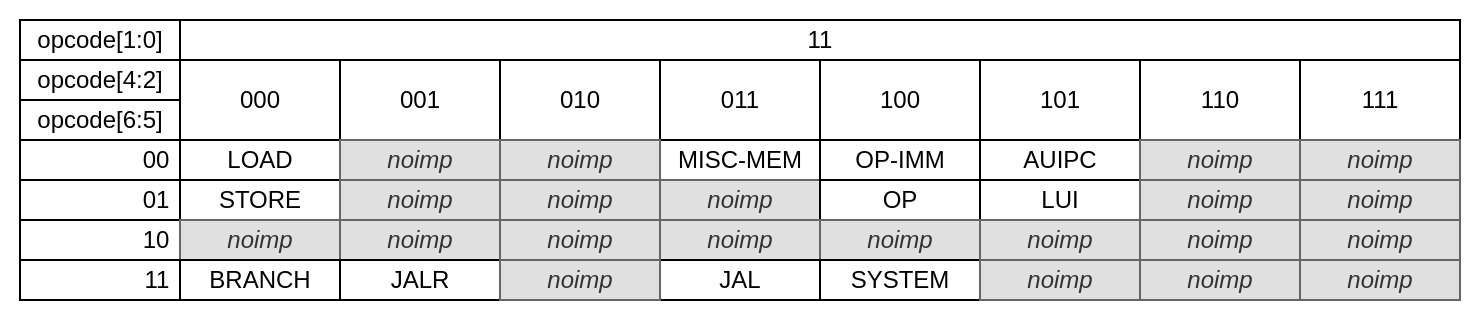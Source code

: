 <mxfile version="24.2.5" type="device">
  <diagram name="Page-1" id="wJRPqE_YHV51wJQ8w2HF">
    <mxGraphModel dx="954" dy="610" grid="1" gridSize="10" guides="1" tooltips="1" connect="1" arrows="1" fold="1" page="1" pageScale="1" pageWidth="827" pageHeight="1169" math="0" shadow="0">
      <root>
        <mxCell id="0" />
        <mxCell id="1" parent="0" />
        <mxCell id="wcgSMwAagyri4-Wud3XH-64" value="" style="rounded=0;whiteSpace=wrap;html=1;strokeColor=none;" parent="1" vertex="1">
          <mxGeometry x="110" y="310" width="740" height="160" as="geometry" />
        </mxCell>
        <mxCell id="wcgSMwAagyri4-Wud3XH-3" value="opcode[1:0]" style="rounded=0;whiteSpace=wrap;html=1;" parent="1" vertex="1">
          <mxGeometry x="120" y="320" width="80" height="20" as="geometry" />
        </mxCell>
        <mxCell id="wcgSMwAagyri4-Wud3XH-4" value="11" style="rounded=0;whiteSpace=wrap;html=1;" parent="1" vertex="1">
          <mxGeometry x="200" y="320" width="640" height="20" as="geometry" />
        </mxCell>
        <mxCell id="wcgSMwAagyri4-Wud3XH-5" value="opcode[4:2]" style="rounded=0;whiteSpace=wrap;html=1;" parent="1" vertex="1">
          <mxGeometry x="120" y="340" width="80" height="20" as="geometry" />
        </mxCell>
        <mxCell id="wcgSMwAagyri4-Wud3XH-6" value="opcode[6:5]" style="rounded=0;whiteSpace=wrap;html=1;" parent="1" vertex="1">
          <mxGeometry x="120" y="360" width="80" height="20" as="geometry" />
        </mxCell>
        <mxCell id="wcgSMwAagyri4-Wud3XH-11" value="000" style="rounded=0;whiteSpace=wrap;html=1;" parent="1" vertex="1">
          <mxGeometry x="200" y="340" width="80" height="40" as="geometry" />
        </mxCell>
        <mxCell id="wcgSMwAagyri4-Wud3XH-21" value="001" style="rounded=0;whiteSpace=wrap;html=1;" parent="1" vertex="1">
          <mxGeometry x="280" y="340" width="80" height="40" as="geometry" />
        </mxCell>
        <mxCell id="wcgSMwAagyri4-Wud3XH-22" value="010" style="rounded=0;whiteSpace=wrap;html=1;" parent="1" vertex="1">
          <mxGeometry x="360" y="340" width="80" height="40" as="geometry" />
        </mxCell>
        <mxCell id="wcgSMwAagyri4-Wud3XH-23" value="011" style="rounded=0;whiteSpace=wrap;html=1;" parent="1" vertex="1">
          <mxGeometry x="440" y="340" width="80" height="40" as="geometry" />
        </mxCell>
        <mxCell id="wcgSMwAagyri4-Wud3XH-24" value="100" style="rounded=0;whiteSpace=wrap;html=1;" parent="1" vertex="1">
          <mxGeometry x="520" y="340" width="80" height="40" as="geometry" />
        </mxCell>
        <mxCell id="wcgSMwAagyri4-Wud3XH-25" value="101" style="rounded=0;whiteSpace=wrap;html=1;" parent="1" vertex="1">
          <mxGeometry x="600" y="340" width="80" height="40" as="geometry" />
        </mxCell>
        <mxCell id="wcgSMwAagyri4-Wud3XH-26" value="110" style="rounded=0;whiteSpace=wrap;html=1;" parent="1" vertex="1">
          <mxGeometry x="680" y="340" width="80" height="40" as="geometry" />
        </mxCell>
        <mxCell id="wcgSMwAagyri4-Wud3XH-27" value="111" style="rounded=0;whiteSpace=wrap;html=1;" parent="1" vertex="1">
          <mxGeometry x="760" y="340" width="80" height="40" as="geometry" />
        </mxCell>
        <mxCell id="wcgSMwAagyri4-Wud3XH-28" value="00&amp;nbsp;" style="rounded=0;whiteSpace=wrap;html=1;align=right;" parent="1" vertex="1">
          <mxGeometry x="120" y="380" width="80" height="20" as="geometry" />
        </mxCell>
        <mxCell id="wcgSMwAagyri4-Wud3XH-29" value="01&amp;nbsp;" style="rounded=0;whiteSpace=wrap;html=1;align=right;" parent="1" vertex="1">
          <mxGeometry x="120" y="400" width="80" height="20" as="geometry" />
        </mxCell>
        <mxCell id="wcgSMwAagyri4-Wud3XH-30" value="10&amp;nbsp;" style="rounded=0;whiteSpace=wrap;html=1;align=right;" parent="1" vertex="1">
          <mxGeometry x="120" y="420" width="80" height="20" as="geometry" />
        </mxCell>
        <mxCell id="wcgSMwAagyri4-Wud3XH-31" value="11&amp;nbsp;" style="rounded=0;whiteSpace=wrap;html=1;align=right;" parent="1" vertex="1">
          <mxGeometry x="120" y="440" width="80" height="20" as="geometry" />
        </mxCell>
        <mxCell id="wcgSMwAagyri4-Wud3XH-32" value="LOAD" style="rounded=0;whiteSpace=wrap;html=1;fontStyle=0" parent="1" vertex="1">
          <mxGeometry x="200" y="380" width="80" height="20" as="geometry" />
        </mxCell>
        <mxCell id="wcgSMwAagyri4-Wud3XH-33" value="noimp" style="rounded=0;whiteSpace=wrap;html=1;fillColor=#E0E0E0;fontColor=#333333;strokeColor=#666666;fontStyle=2" parent="1" vertex="1">
          <mxGeometry x="280" y="380" width="80" height="20" as="geometry" />
        </mxCell>
        <mxCell id="wcgSMwAagyri4-Wud3XH-34" value="MISC-MEM" style="rounded=0;whiteSpace=wrap;html=1;fontStyle=0" parent="1" vertex="1">
          <mxGeometry x="440" y="380" width="80" height="20" as="geometry" />
        </mxCell>
        <mxCell id="wcgSMwAagyri4-Wud3XH-35" value="noimp" style="rounded=0;whiteSpace=wrap;html=1;fillColor=#E0E0E0;fontColor=#333333;strokeColor=#666666;fontStyle=2" parent="1" vertex="1">
          <mxGeometry x="360" y="380" width="80" height="20" as="geometry" />
        </mxCell>
        <mxCell id="wcgSMwAagyri4-Wud3XH-36" value="OP-IMM" style="rounded=0;whiteSpace=wrap;html=1;fontStyle=0" parent="1" vertex="1">
          <mxGeometry x="520" y="380" width="80" height="20" as="geometry" />
        </mxCell>
        <mxCell id="wcgSMwAagyri4-Wud3XH-37" value="AUIPC" style="rounded=0;whiteSpace=wrap;html=1;fontStyle=0" parent="1" vertex="1">
          <mxGeometry x="600" y="380" width="80" height="20" as="geometry" />
        </mxCell>
        <mxCell id="wcgSMwAagyri4-Wud3XH-38" value="noimp" style="rounded=0;whiteSpace=wrap;html=1;fillColor=#E0E0E0;fontColor=#333333;strokeColor=#666666;fontStyle=2" parent="1" vertex="1">
          <mxGeometry x="760" y="380" width="80" height="20" as="geometry" />
        </mxCell>
        <mxCell id="wcgSMwAagyri4-Wud3XH-39" value="noimp" style="rounded=0;whiteSpace=wrap;html=1;fillColor=#E0E0E0;fontColor=#333333;strokeColor=#666666;fontStyle=2" parent="1" vertex="1">
          <mxGeometry x="680" y="380" width="80" height="20" as="geometry" />
        </mxCell>
        <mxCell id="wcgSMwAagyri4-Wud3XH-40" value="STORE" style="rounded=0;whiteSpace=wrap;html=1;fontStyle=0" parent="1" vertex="1">
          <mxGeometry x="200" y="400" width="80" height="20" as="geometry" />
        </mxCell>
        <mxCell id="wcgSMwAagyri4-Wud3XH-41" value="noimp" style="rounded=0;whiteSpace=wrap;html=1;fillColor=#E0E0E0;fontColor=#333333;strokeColor=#666666;fontStyle=2" parent="1" vertex="1">
          <mxGeometry x="280" y="400" width="80" height="20" as="geometry" />
        </mxCell>
        <mxCell id="wcgSMwAagyri4-Wud3XH-42" value="noimp" style="rounded=0;whiteSpace=wrap;html=1;fillColor=#E0E0E0;fontColor=#333333;strokeColor=#666666;fontStyle=2" parent="1" vertex="1">
          <mxGeometry x="440" y="400" width="80" height="20" as="geometry" />
        </mxCell>
        <mxCell id="wcgSMwAagyri4-Wud3XH-43" value="noimp" style="rounded=0;whiteSpace=wrap;html=1;fillColor=#E0E0E0;fontColor=#333333;strokeColor=#666666;fontStyle=2" parent="1" vertex="1">
          <mxGeometry x="360" y="400" width="80" height="20" as="geometry" />
        </mxCell>
        <mxCell id="wcgSMwAagyri4-Wud3XH-44" value="OP" style="rounded=0;whiteSpace=wrap;html=1;fontStyle=0" parent="1" vertex="1">
          <mxGeometry x="520" y="400" width="80" height="20" as="geometry" />
        </mxCell>
        <mxCell id="wcgSMwAagyri4-Wud3XH-45" value="LUI" style="rounded=0;whiteSpace=wrap;html=1;fontStyle=0" parent="1" vertex="1">
          <mxGeometry x="600" y="400" width="80" height="20" as="geometry" />
        </mxCell>
        <mxCell id="wcgSMwAagyri4-Wud3XH-46" value="noimp" style="rounded=0;whiteSpace=wrap;html=1;fillColor=#E0E0E0;fontColor=#333333;strokeColor=#666666;fontStyle=2" parent="1" vertex="1">
          <mxGeometry x="760" y="400" width="80" height="20" as="geometry" />
        </mxCell>
        <mxCell id="wcgSMwAagyri4-Wud3XH-47" value="noimp" style="rounded=0;whiteSpace=wrap;html=1;fillColor=#E0E0E0;fontColor=#333333;strokeColor=#666666;fontStyle=2" parent="1" vertex="1">
          <mxGeometry x="680" y="400" width="80" height="20" as="geometry" />
        </mxCell>
        <mxCell id="wcgSMwAagyri4-Wud3XH-48" value="noimp" style="rounded=0;whiteSpace=wrap;html=1;fillColor=#E0E0E0;fontColor=#333333;strokeColor=#666666;fontStyle=2" parent="1" vertex="1">
          <mxGeometry x="200" y="420" width="80" height="20" as="geometry" />
        </mxCell>
        <mxCell id="wcgSMwAagyri4-Wud3XH-49" value="noimp" style="rounded=0;whiteSpace=wrap;html=1;fillColor=#E0E0E0;fontColor=#333333;strokeColor=#666666;fontStyle=2" parent="1" vertex="1">
          <mxGeometry x="280" y="420" width="80" height="20" as="geometry" />
        </mxCell>
        <mxCell id="wcgSMwAagyri4-Wud3XH-50" value="noimp" style="rounded=0;whiteSpace=wrap;html=1;fillColor=#E0E0E0;fontColor=#333333;strokeColor=#666666;fontStyle=2" parent="1" vertex="1">
          <mxGeometry x="440" y="420" width="80" height="20" as="geometry" />
        </mxCell>
        <mxCell id="wcgSMwAagyri4-Wud3XH-51" value="noimp" style="rounded=0;whiteSpace=wrap;html=1;fillColor=#E0E0E0;fontColor=#333333;strokeColor=#666666;fontStyle=2" parent="1" vertex="1">
          <mxGeometry x="360" y="420" width="80" height="20" as="geometry" />
        </mxCell>
        <mxCell id="wcgSMwAagyri4-Wud3XH-52" value="noimp" style="rounded=0;whiteSpace=wrap;html=1;fillColor=#E0E0E0;fontColor=#333333;strokeColor=#666666;fontStyle=2" parent="1" vertex="1">
          <mxGeometry x="520" y="420" width="80" height="20" as="geometry" />
        </mxCell>
        <mxCell id="wcgSMwAagyri4-Wud3XH-53" value="noimp" style="rounded=0;whiteSpace=wrap;html=1;fillColor=#E0E0E0;fontColor=#333333;strokeColor=#666666;fontStyle=2" parent="1" vertex="1">
          <mxGeometry x="600" y="420" width="80" height="20" as="geometry" />
        </mxCell>
        <mxCell id="wcgSMwAagyri4-Wud3XH-54" value="noimp" style="rounded=0;whiteSpace=wrap;html=1;fillColor=#E0E0E0;fontColor=#333333;strokeColor=#666666;fontStyle=2" parent="1" vertex="1">
          <mxGeometry x="760" y="420" width="80" height="20" as="geometry" />
        </mxCell>
        <mxCell id="wcgSMwAagyri4-Wud3XH-55" value="noimp" style="rounded=0;whiteSpace=wrap;html=1;fillColor=#E0E0E0;fontColor=#333333;strokeColor=#666666;fontStyle=2" parent="1" vertex="1">
          <mxGeometry x="680" y="420" width="80" height="20" as="geometry" />
        </mxCell>
        <mxCell id="wcgSMwAagyri4-Wud3XH-56" value="BRANCH" style="rounded=0;whiteSpace=wrap;html=1;fontStyle=0" parent="1" vertex="1">
          <mxGeometry x="200" y="440" width="80" height="20" as="geometry" />
        </mxCell>
        <mxCell id="wcgSMwAagyri4-Wud3XH-57" value="JALR" style="rounded=0;whiteSpace=wrap;html=1;fontStyle=0" parent="1" vertex="1">
          <mxGeometry x="280" y="440" width="80" height="20" as="geometry" />
        </mxCell>
        <mxCell id="wcgSMwAagyri4-Wud3XH-58" value="JAL" style="rounded=0;whiteSpace=wrap;html=1;fontStyle=0" parent="1" vertex="1">
          <mxGeometry x="440" y="440" width="80" height="20" as="geometry" />
        </mxCell>
        <mxCell id="wcgSMwAagyri4-Wud3XH-59" value="noimp" style="rounded=0;whiteSpace=wrap;html=1;fillColor=#E0E0E0;fontColor=#333333;strokeColor=#666666;fontStyle=2" parent="1" vertex="1">
          <mxGeometry x="360" y="440" width="80" height="20" as="geometry" />
        </mxCell>
        <mxCell id="wcgSMwAagyri4-Wud3XH-60" value="SYSTEM" style="rounded=0;whiteSpace=wrap;html=1;fontStyle=0" parent="1" vertex="1">
          <mxGeometry x="520" y="440" width="80" height="20" as="geometry" />
        </mxCell>
        <mxCell id="wcgSMwAagyri4-Wud3XH-61" value="noimp" style="rounded=0;whiteSpace=wrap;html=1;fillColor=#E0E0E0;fontColor=#333333;strokeColor=#666666;fontStyle=2" parent="1" vertex="1">
          <mxGeometry x="600" y="440" width="80" height="20" as="geometry" />
        </mxCell>
        <mxCell id="wcgSMwAagyri4-Wud3XH-62" value="noimp" style="rounded=0;whiteSpace=wrap;html=1;fillColor=#E0E0E0;fontColor=#333333;strokeColor=#666666;fontStyle=2" parent="1" vertex="1">
          <mxGeometry x="760" y="440" width="80" height="20" as="geometry" />
        </mxCell>
        <mxCell id="wcgSMwAagyri4-Wud3XH-63" value="noimp" style="rounded=0;whiteSpace=wrap;html=1;fillColor=#E0E0E0;fontColor=#333333;strokeColor=#666666;fontStyle=2" parent="1" vertex="1">
          <mxGeometry x="680" y="440" width="80" height="20" as="geometry" />
        </mxCell>
      </root>
    </mxGraphModel>
  </diagram>
</mxfile>
